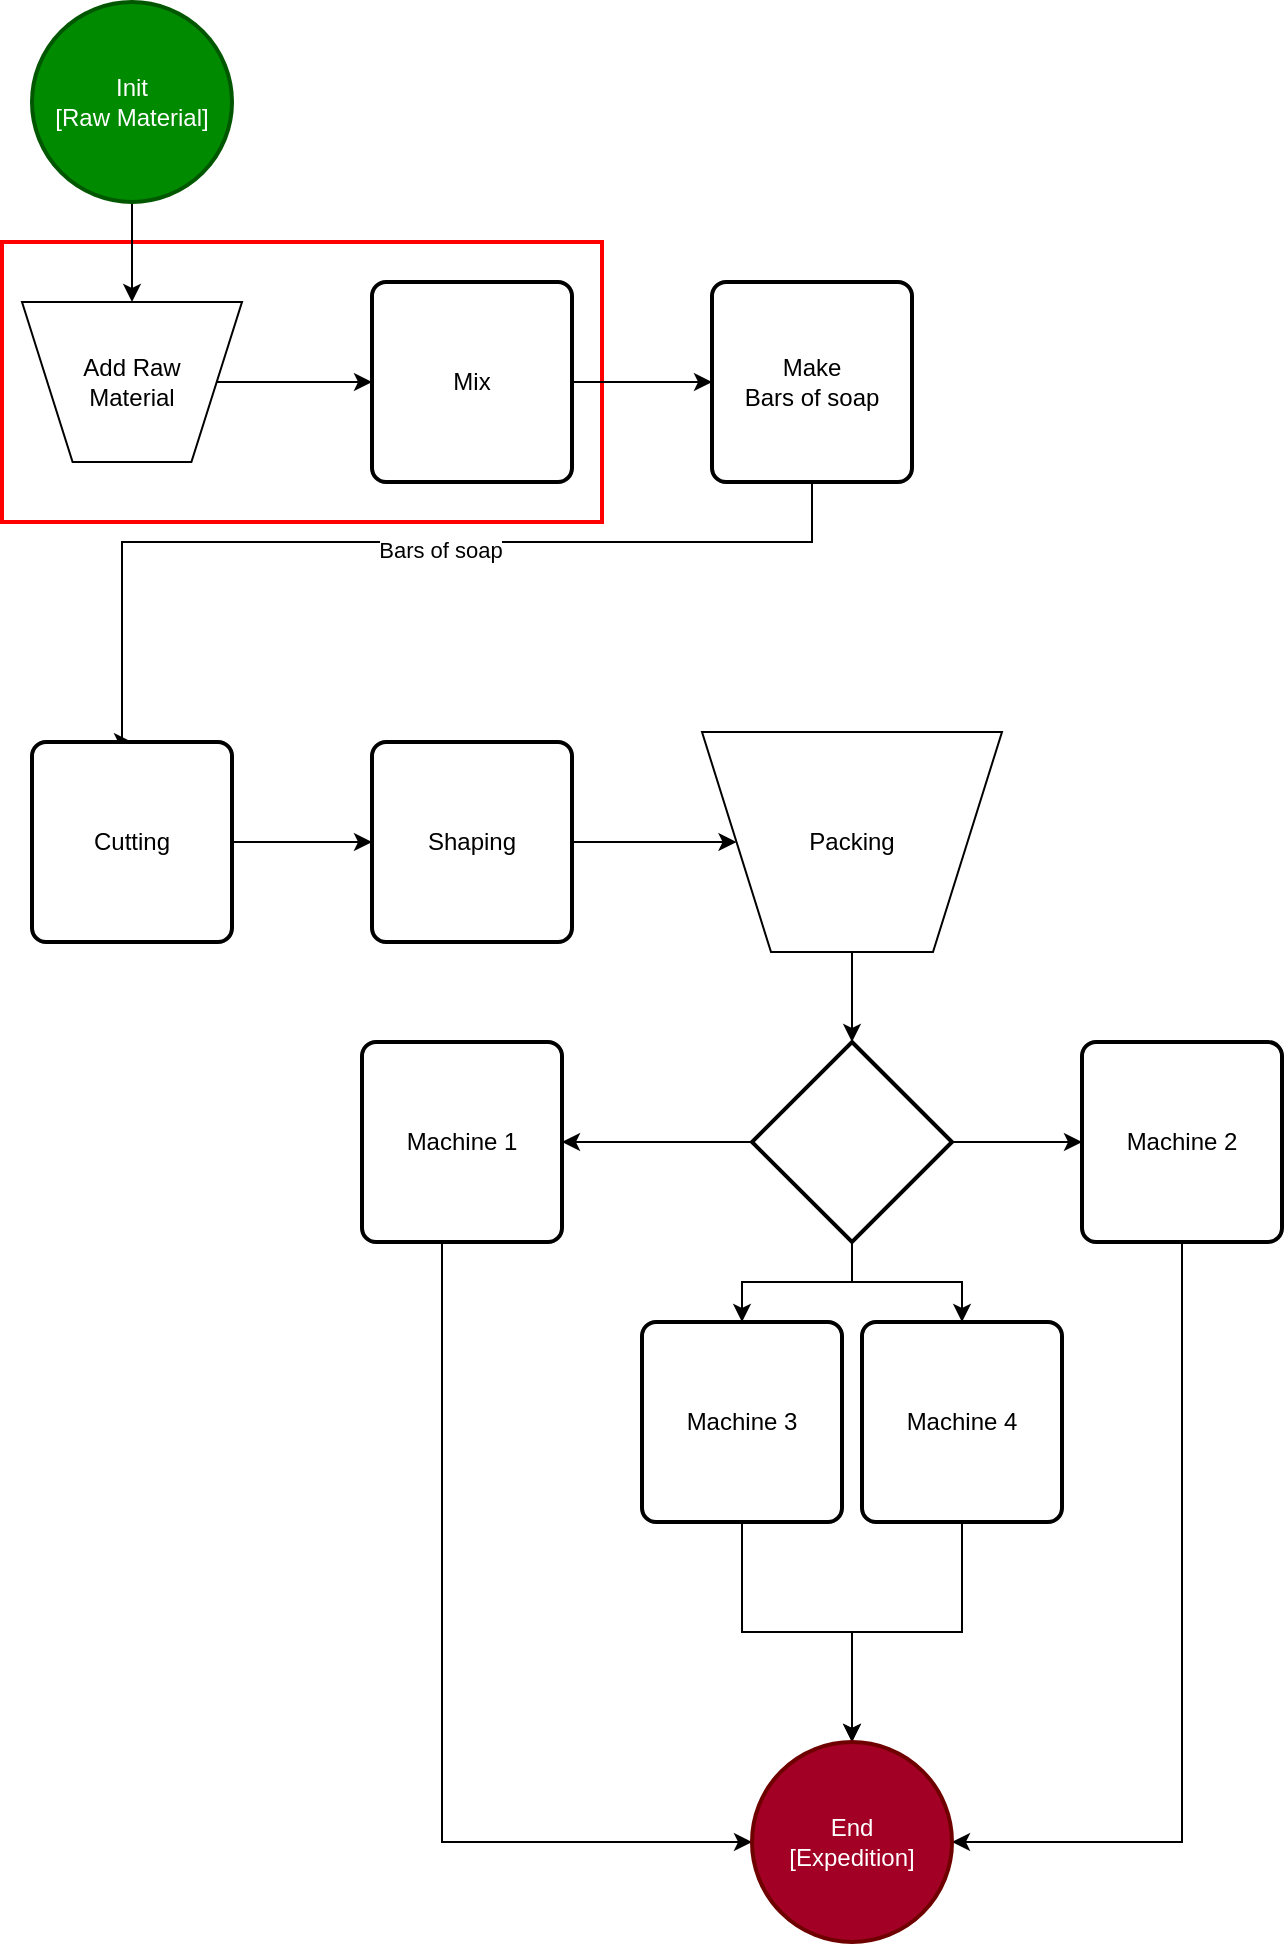 <mxfile version="21.5.0" type="github" pages="3">
  <diagram name="General_Process" id="p2EKBca3jFjb_jPHsvdk">
    <mxGraphModel dx="818" dy="492" grid="1" gridSize="10" guides="1" tooltips="1" connect="1" arrows="1" fold="1" page="1" pageScale="1" pageWidth="827" pageHeight="1169" background="none" math="0" shadow="0">
      <root>
        <mxCell id="0" />
        <mxCell id="1" parent="0" />
        <UserObject label="" link="data:page/id,CJUkQILBHK8X52ML0pvP" id="TeNHjSpSFpWfvlN7LJYt-2">
          <mxCell style="rounded=0;whiteSpace=wrap;html=1;fillColor=none;strokeWidth=2;strokeColor=#FF0000;" vertex="1" parent="1">
            <mxGeometry x="150" y="140" width="300" height="140" as="geometry" />
          </mxCell>
        </UserObject>
        <mxCell id="ktKeQ4ZGZhspn00qjQtq-4" style="edgeStyle=orthogonalEdgeStyle;rounded=0;orthogonalLoop=1;jettySize=auto;html=1;entryX=0.5;entryY=0;entryDx=0;entryDy=0;" parent="1" source="ktKeQ4ZGZhspn00qjQtq-1" target="ktKeQ4ZGZhspn00qjQtq-3" edge="1">
          <mxGeometry relative="1" as="geometry" />
        </mxCell>
        <mxCell id="ktKeQ4ZGZhspn00qjQtq-1" value="Init&lt;br&gt;[Raw Material]" style="strokeWidth=2;html=1;shape=mxgraph.flowchart.start_2;whiteSpace=wrap;fillColor=#008a00;fontColor=#ffffff;strokeColor=#005700;" parent="1" vertex="1">
          <mxGeometry x="165" y="20" width="100" height="100" as="geometry" />
        </mxCell>
        <mxCell id="ktKeQ4ZGZhspn00qjQtq-6" style="edgeStyle=orthogonalEdgeStyle;rounded=0;orthogonalLoop=1;jettySize=auto;html=1;" parent="1" source="ktKeQ4ZGZhspn00qjQtq-3" target="ktKeQ4ZGZhspn00qjQtq-5" edge="1">
          <mxGeometry relative="1" as="geometry" />
        </mxCell>
        <UserObject label="Add Raw&lt;br&gt;Material" id="ktKeQ4ZGZhspn00qjQtq-3">
          <mxCell style="verticalLabelPosition=middle;verticalAlign=middle;html=1;shape=trapezoid;perimeter=trapezoidPerimeter;whiteSpace=wrap;size=0.23;arcSize=10;flipV=1;labelPosition=center;align=center;" parent="1" vertex="1">
            <mxGeometry x="160" y="170" width="110" height="80" as="geometry" />
          </mxCell>
        </UserObject>
        <mxCell id="ktKeQ4ZGZhspn00qjQtq-8" style="edgeStyle=orthogonalEdgeStyle;rounded=0;orthogonalLoop=1;jettySize=auto;html=1;" parent="1" source="ktKeQ4ZGZhspn00qjQtq-5" target="ktKeQ4ZGZhspn00qjQtq-7" edge="1">
          <mxGeometry relative="1" as="geometry" />
        </mxCell>
        <UserObject label="Mix" id="ktKeQ4ZGZhspn00qjQtq-5">
          <mxCell style="rounded=1;whiteSpace=wrap;html=1;absoluteArcSize=1;arcSize=14;strokeWidth=2;" parent="1" vertex="1">
            <mxGeometry x="335" y="160" width="100" height="100" as="geometry" />
          </mxCell>
        </UserObject>
        <mxCell id="ktKeQ4ZGZhspn00qjQtq-10" style="edgeStyle=orthogonalEdgeStyle;rounded=0;orthogonalLoop=1;jettySize=auto;html=1;entryX=0.5;entryY=0;entryDx=0;entryDy=0;" parent="1" source="ktKeQ4ZGZhspn00qjQtq-7" target="ktKeQ4ZGZhspn00qjQtq-9" edge="1">
          <mxGeometry relative="1" as="geometry">
            <Array as="points">
              <mxPoint x="555" y="290" />
              <mxPoint x="210" y="290" />
            </Array>
          </mxGeometry>
        </mxCell>
        <mxCell id="ktKeQ4ZGZhspn00qjQtq-17" value="Bars of soap" style="edgeLabel;html=1;align=center;verticalAlign=middle;resizable=0;points=[];" parent="ktKeQ4ZGZhspn00qjQtq-10" vertex="1" connectable="0">
          <mxGeometry x="-0.099" y="4" relative="1" as="geometry">
            <mxPoint as="offset" />
          </mxGeometry>
        </mxCell>
        <mxCell id="ktKeQ4ZGZhspn00qjQtq-7" value="Make&lt;br&gt;Bars of soap" style="rounded=1;whiteSpace=wrap;html=1;absoluteArcSize=1;arcSize=14;strokeWidth=2;" parent="1" vertex="1">
          <mxGeometry x="505" y="160" width="100" height="100" as="geometry" />
        </mxCell>
        <mxCell id="ktKeQ4ZGZhspn00qjQtq-12" style="edgeStyle=orthogonalEdgeStyle;rounded=0;orthogonalLoop=1;jettySize=auto;html=1;entryX=0;entryY=0.5;entryDx=0;entryDy=0;" parent="1" source="ktKeQ4ZGZhspn00qjQtq-9" target="ktKeQ4ZGZhspn00qjQtq-11" edge="1">
          <mxGeometry relative="1" as="geometry" />
        </mxCell>
        <mxCell id="ktKeQ4ZGZhspn00qjQtq-9" value="Cutting" style="rounded=1;whiteSpace=wrap;html=1;absoluteArcSize=1;arcSize=14;strokeWidth=2;" parent="1" vertex="1">
          <mxGeometry x="165" y="390" width="100" height="100" as="geometry" />
        </mxCell>
        <mxCell id="ktKeQ4ZGZhspn00qjQtq-14" style="edgeStyle=orthogonalEdgeStyle;rounded=0;orthogonalLoop=1;jettySize=auto;html=1;" parent="1" source="ktKeQ4ZGZhspn00qjQtq-11" target="ktKeQ4ZGZhspn00qjQtq-18" edge="1">
          <mxGeometry relative="1" as="geometry">
            <mxPoint x="505" y="440" as="targetPoint" />
          </mxGeometry>
        </mxCell>
        <mxCell id="ktKeQ4ZGZhspn00qjQtq-11" value="Shaping" style="rounded=1;whiteSpace=wrap;html=1;absoluteArcSize=1;arcSize=14;strokeWidth=2;" parent="1" vertex="1">
          <mxGeometry x="335" y="390" width="100" height="100" as="geometry" />
        </mxCell>
        <mxCell id="ktKeQ4ZGZhspn00qjQtq-20" style="edgeStyle=orthogonalEdgeStyle;rounded=0;orthogonalLoop=1;jettySize=auto;html=1;entryX=0.5;entryY=0;entryDx=0;entryDy=0;entryPerimeter=0;" parent="1" source="ktKeQ4ZGZhspn00qjQtq-18" target="ktKeQ4ZGZhspn00qjQtq-19" edge="1">
          <mxGeometry relative="1" as="geometry" />
        </mxCell>
        <mxCell id="ktKeQ4ZGZhspn00qjQtq-18" value="Packing" style="verticalLabelPosition=middle;verticalAlign=middle;html=1;shape=trapezoid;perimeter=trapezoidPerimeter;whiteSpace=wrap;size=0.23;arcSize=10;flipV=1;labelPosition=center;align=center;" parent="1" vertex="1">
          <mxGeometry x="500" y="385" width="150" height="110" as="geometry" />
        </mxCell>
        <mxCell id="ktKeQ4ZGZhspn00qjQtq-22" style="edgeStyle=orthogonalEdgeStyle;rounded=0;orthogonalLoop=1;jettySize=auto;html=1;entryX=1;entryY=0.5;entryDx=0;entryDy=0;" parent="1" source="ktKeQ4ZGZhspn00qjQtq-19" target="ktKeQ4ZGZhspn00qjQtq-21" edge="1">
          <mxGeometry relative="1" as="geometry" />
        </mxCell>
        <mxCell id="ktKeQ4ZGZhspn00qjQtq-27" style="edgeStyle=orthogonalEdgeStyle;rounded=0;orthogonalLoop=1;jettySize=auto;html=1;entryX=0;entryY=0.5;entryDx=0;entryDy=0;" parent="1" source="ktKeQ4ZGZhspn00qjQtq-19" target="ktKeQ4ZGZhspn00qjQtq-26" edge="1">
          <mxGeometry relative="1" as="geometry" />
        </mxCell>
        <mxCell id="ktKeQ4ZGZhspn00qjQtq-32" style="edgeStyle=orthogonalEdgeStyle;rounded=0;orthogonalLoop=1;jettySize=auto;html=1;entryX=0.5;entryY=0;entryDx=0;entryDy=0;" parent="1" source="ktKeQ4ZGZhspn00qjQtq-19" target="ktKeQ4ZGZhspn00qjQtq-23" edge="1">
          <mxGeometry relative="1" as="geometry" />
        </mxCell>
        <mxCell id="ktKeQ4ZGZhspn00qjQtq-33" style="edgeStyle=orthogonalEdgeStyle;rounded=0;orthogonalLoop=1;jettySize=auto;html=1;entryX=0.5;entryY=0;entryDx=0;entryDy=0;" parent="1" source="ktKeQ4ZGZhspn00qjQtq-19" target="ktKeQ4ZGZhspn00qjQtq-28" edge="1">
          <mxGeometry relative="1" as="geometry" />
        </mxCell>
        <mxCell id="ktKeQ4ZGZhspn00qjQtq-19" value="" style="strokeWidth=2;html=1;shape=mxgraph.flowchart.decision;whiteSpace=wrap;" parent="1" vertex="1">
          <mxGeometry x="525" y="540" width="100" height="100" as="geometry" />
        </mxCell>
        <mxCell id="ktKeQ4ZGZhspn00qjQtq-36" style="edgeStyle=orthogonalEdgeStyle;rounded=0;orthogonalLoop=1;jettySize=auto;html=1;entryX=0;entryY=0.5;entryDx=0;entryDy=0;entryPerimeter=0;" parent="1" source="ktKeQ4ZGZhspn00qjQtq-21" target="ktKeQ4ZGZhspn00qjQtq-34" edge="1">
          <mxGeometry relative="1" as="geometry">
            <Array as="points">
              <mxPoint x="370" y="940" />
            </Array>
          </mxGeometry>
        </mxCell>
        <mxCell id="ktKeQ4ZGZhspn00qjQtq-21" value="Machine 1" style="rounded=1;whiteSpace=wrap;html=1;absoluteArcSize=1;arcSize=14;strokeWidth=2;" parent="1" vertex="1">
          <mxGeometry x="330" y="540" width="100" height="100" as="geometry" />
        </mxCell>
        <mxCell id="ktKeQ4ZGZhspn00qjQtq-37" style="edgeStyle=orthogonalEdgeStyle;rounded=0;orthogonalLoop=1;jettySize=auto;html=1;entryX=0.5;entryY=0;entryDx=0;entryDy=0;entryPerimeter=0;" parent="1" source="ktKeQ4ZGZhspn00qjQtq-23" target="ktKeQ4ZGZhspn00qjQtq-34" edge="1">
          <mxGeometry relative="1" as="geometry" />
        </mxCell>
        <mxCell id="ktKeQ4ZGZhspn00qjQtq-23" value="Machine 3" style="rounded=1;whiteSpace=wrap;html=1;absoluteArcSize=1;arcSize=14;strokeWidth=2;" parent="1" vertex="1">
          <mxGeometry x="470" y="680" width="100" height="100" as="geometry" />
        </mxCell>
        <mxCell id="ktKeQ4ZGZhspn00qjQtq-39" style="edgeStyle=orthogonalEdgeStyle;rounded=0;orthogonalLoop=1;jettySize=auto;html=1;entryX=1;entryY=0.5;entryDx=0;entryDy=0;entryPerimeter=0;" parent="1" source="ktKeQ4ZGZhspn00qjQtq-26" target="ktKeQ4ZGZhspn00qjQtq-34" edge="1">
          <mxGeometry relative="1" as="geometry">
            <Array as="points">
              <mxPoint x="740" y="940" />
            </Array>
          </mxGeometry>
        </mxCell>
        <mxCell id="ktKeQ4ZGZhspn00qjQtq-26" value="Machine 2" style="rounded=1;whiteSpace=wrap;html=1;absoluteArcSize=1;arcSize=14;strokeWidth=2;" parent="1" vertex="1">
          <mxGeometry x="690" y="540" width="100" height="100" as="geometry" />
        </mxCell>
        <mxCell id="ktKeQ4ZGZhspn00qjQtq-38" style="edgeStyle=orthogonalEdgeStyle;rounded=0;orthogonalLoop=1;jettySize=auto;html=1;entryX=0.5;entryY=0;entryDx=0;entryDy=0;entryPerimeter=0;" parent="1" source="ktKeQ4ZGZhspn00qjQtq-28" target="ktKeQ4ZGZhspn00qjQtq-34" edge="1">
          <mxGeometry relative="1" as="geometry" />
        </mxCell>
        <mxCell id="ktKeQ4ZGZhspn00qjQtq-28" value="Machine 4" style="rounded=1;whiteSpace=wrap;html=1;absoluteArcSize=1;arcSize=14;strokeWidth=2;" parent="1" vertex="1">
          <mxGeometry x="580" y="680" width="100" height="100" as="geometry" />
        </mxCell>
        <mxCell id="ktKeQ4ZGZhspn00qjQtq-34" value="End&lt;br&gt;[Expedition]" style="strokeWidth=2;html=1;shape=mxgraph.flowchart.start_2;whiteSpace=wrap;fillColor=#a20025;fontColor=#ffffff;strokeColor=#6F0000;" parent="1" vertex="1">
          <mxGeometry x="525" y="890" width="100" height="100" as="geometry" />
        </mxCell>
      </root>
    </mxGraphModel>
  </diagram>
  <diagram id="CJUkQILBHK8X52ML0pvP" name="Mixture_Process">
    <mxGraphModel dx="1487" dy="895" grid="1" gridSize="10" guides="1" tooltips="1" connect="1" arrows="1" fold="1" page="1" pageScale="1" pageWidth="827" pageHeight="1169" math="0" shadow="0">
      <root>
        <mxCell id="0" />
        <mxCell id="1" parent="0" />
        <mxCell id="FA6c01G_2bpZhygZwHf4-97" style="edgeStyle=orthogonalEdgeStyle;rounded=0;orthogonalLoop=1;jettySize=auto;html=1;entryX=0;entryY=0.5;entryDx=0;entryDy=0;" edge="1" parent="1" source="FA6c01G_2bpZhygZwHf4-1" target="FA6c01G_2bpZhygZwHf4-80">
          <mxGeometry relative="1" as="geometry" />
        </mxCell>
        <mxCell id="FA6c01G_2bpZhygZwHf4-1" value="Init&lt;br&gt;[Raw Material]" style="strokeWidth=2;html=1;shape=mxgraph.flowchart.start_2;whiteSpace=wrap;fillColor=#008a00;fontColor=#ffffff;strokeColor=#005700;" vertex="1" parent="1">
          <mxGeometry x="30" y="103.75" width="100" height="100" as="geometry" />
        </mxCell>
        <mxCell id="FA6c01G_2bpZhygZwHf4-90" style="edgeStyle=orthogonalEdgeStyle;rounded=0;orthogonalLoop=1;jettySize=auto;html=1;entryX=0.5;entryY=0;entryDx=0;entryDy=0;entryPerimeter=0;" edge="1" parent="1" source="FA6c01G_2bpZhygZwHf4-7" target="FA6c01G_2bpZhygZwHf4-19">
          <mxGeometry relative="1" as="geometry" />
        </mxCell>
        <mxCell id="FA6c01G_2bpZhygZwHf4-7" value="Base" style="rounded=1;whiteSpace=wrap;html=1;absoluteArcSize=1;arcSize=14;strokeWidth=2;" vertex="1" parent="1">
          <mxGeometry x="380" y="20" width="100" height="100" as="geometry" />
        </mxCell>
        <mxCell id="FA6c01G_2bpZhygZwHf4-92" style="edgeStyle=orthogonalEdgeStyle;rounded=0;orthogonalLoop=1;jettySize=auto;html=1;entryX=0;entryY=0.5;entryDx=0;entryDy=0;entryPerimeter=0;" edge="1" parent="1" source="FA6c01G_2bpZhygZwHf4-10" target="FA6c01G_2bpZhygZwHf4-19">
          <mxGeometry relative="1" as="geometry" />
        </mxCell>
        <mxCell id="FA6c01G_2bpZhygZwHf4-10" value="perfum" style="rounded=1;whiteSpace=wrap;html=1;absoluteArcSize=1;arcSize=14;strokeWidth=2;" vertex="1" parent="1">
          <mxGeometry x="380" y="250" width="100" height="100" as="geometry" />
        </mxCell>
        <mxCell id="FA6c01G_2bpZhygZwHf4-91" style="edgeStyle=orthogonalEdgeStyle;rounded=0;orthogonalLoop=1;jettySize=auto;html=1;entryX=0;entryY=0.5;entryDx=0;entryDy=0;entryPerimeter=0;" edge="1" parent="1" source="FA6c01G_2bpZhygZwHf4-11" target="FA6c01G_2bpZhygZwHf4-19">
          <mxGeometry relative="1" as="geometry" />
        </mxCell>
        <mxCell id="FA6c01G_2bpZhygZwHf4-11" value="Colorant" style="rounded=1;whiteSpace=wrap;html=1;absoluteArcSize=1;arcSize=14;strokeWidth=2;" vertex="1" parent="1">
          <mxGeometry x="380" y="140" width="100" height="100" as="geometry" />
        </mxCell>
        <mxCell id="FA6c01G_2bpZhygZwHf4-99" value="" style="edgeStyle=orthogonalEdgeStyle;rounded=0;orthogonalLoop=1;jettySize=auto;html=1;" edge="1" parent="1" source="FA6c01G_2bpZhygZwHf4-19" target="FA6c01G_2bpZhygZwHf4-33">
          <mxGeometry relative="1" as="geometry" />
        </mxCell>
        <mxCell id="FA6c01G_2bpZhygZwHf4-19" value="" style="verticalLabelPosition=bottom;verticalAlign=top;html=1;shape=mxgraph.flowchart.or;" vertex="1" parent="1">
          <mxGeometry x="575.5" y="220" width="49" height="45" as="geometry" />
        </mxCell>
        <mxCell id="FA6c01G_2bpZhygZwHf4-37" style="edgeStyle=orthogonalEdgeStyle;rounded=0;orthogonalLoop=1;jettySize=auto;html=1;entryX=0.5;entryY=0;entryDx=0;entryDy=0;" edge="1" parent="1" source="FA6c01G_2bpZhygZwHf4-33" target="FA6c01G_2bpZhygZwHf4-35">
          <mxGeometry relative="1" as="geometry" />
        </mxCell>
        <mxCell id="FA6c01G_2bpZhygZwHf4-33" value="Blend" style="rounded=1;whiteSpace=wrap;html=1;absoluteArcSize=1;arcSize=14;strokeWidth=2;" vertex="1" parent="1">
          <mxGeometry x="550" y="292.5" width="100" height="100" as="geometry" />
        </mxCell>
        <mxCell id="FA6c01G_2bpZhygZwHf4-45" style="edgeStyle=orthogonalEdgeStyle;rounded=0;orthogonalLoop=1;jettySize=auto;html=1;entryX=0.5;entryY=0;entryDx=0;entryDy=0;" edge="1" parent="1" source="FA6c01G_2bpZhygZwHf4-35" target="FA6c01G_2bpZhygZwHf4-44">
          <mxGeometry relative="1" as="geometry" />
        </mxCell>
        <mxCell id="FA6c01G_2bpZhygZwHf4-35" value="Dry Mixture" style="rounded=1;whiteSpace=wrap;html=1;absoluteArcSize=1;arcSize=14;strokeWidth=2;" vertex="1" parent="1">
          <mxGeometry x="550" y="460" width="100" height="100" as="geometry" />
        </mxCell>
        <mxCell id="FA6c01G_2bpZhygZwHf4-76" style="edgeStyle=orthogonalEdgeStyle;rounded=0;orthogonalLoop=1;jettySize=auto;html=1;entryX=0.5;entryY=0;entryDx=0;entryDy=0;entryPerimeter=0;" edge="1" parent="1" source="FA6c01G_2bpZhygZwHf4-38" target="FA6c01G_2bpZhygZwHf4-40">
          <mxGeometry relative="1" as="geometry" />
        </mxCell>
        <mxCell id="FA6c01G_2bpZhygZwHf4-38" value="Water" style="rounded=1;whiteSpace=wrap;html=1;absoluteArcSize=1;arcSize=14;strokeWidth=2;" vertex="1" parent="1">
          <mxGeometry x="300" y="392.5" width="100" height="100" as="geometry" />
        </mxCell>
        <mxCell id="FA6c01G_2bpZhygZwHf4-77" style="edgeStyle=orthogonalEdgeStyle;rounded=0;orthogonalLoop=1;jettySize=auto;html=1;entryX=0.5;entryY=1;entryDx=0;entryDy=0;entryPerimeter=0;" edge="1" parent="1" source="FA6c01G_2bpZhygZwHf4-39" target="FA6c01G_2bpZhygZwHf4-40">
          <mxGeometry relative="1" as="geometry" />
        </mxCell>
        <mxCell id="FA6c01G_2bpZhygZwHf4-39" value="Heat" style="rounded=1;whiteSpace=wrap;html=1;absoluteArcSize=1;arcSize=14;strokeWidth=2;" vertex="1" parent="1">
          <mxGeometry x="300" y="510" width="100" height="100" as="geometry" />
        </mxCell>
        <mxCell id="FA6c01G_2bpZhygZwHf4-78" style="edgeStyle=orthogonalEdgeStyle;rounded=0;orthogonalLoop=1;jettySize=auto;html=1;" edge="1" parent="1" source="FA6c01G_2bpZhygZwHf4-40" target="FA6c01G_2bpZhygZwHf4-35">
          <mxGeometry relative="1" as="geometry" />
        </mxCell>
        <mxCell id="FA6c01G_2bpZhygZwHf4-40" value="" style="verticalLabelPosition=bottom;verticalAlign=top;html=1;shape=mxgraph.flowchart.or;" vertex="1" parent="1">
          <mxGeometry x="450" y="487.5" width="50" height="45" as="geometry" />
        </mxCell>
        <mxCell id="FA6c01G_2bpZhygZwHf4-50" value="" style="edgeStyle=orthogonalEdgeStyle;rounded=0;orthogonalLoop=1;jettySize=auto;html=1;" edge="1" parent="1" source="FA6c01G_2bpZhygZwHf4-44" target="FA6c01G_2bpZhygZwHf4-48">
          <mxGeometry relative="1" as="geometry" />
        </mxCell>
        <mxCell id="FA6c01G_2bpZhygZwHf4-44" value="Soap Paste" style="rounded=1;whiteSpace=wrap;html=1;absoluteArcSize=1;arcSize=14;strokeWidth=2;" vertex="1" parent="1">
          <mxGeometry x="550" y="702.5" width="100" height="100" as="geometry" />
        </mxCell>
        <mxCell id="FA6c01G_2bpZhygZwHf4-47" style="edgeStyle=orthogonalEdgeStyle;rounded=0;orthogonalLoop=1;jettySize=auto;html=1;entryX=0.5;entryY=1;entryDx=0;entryDy=0;" edge="1" parent="1" source="FA6c01G_2bpZhygZwHf4-46" target="FA6c01G_2bpZhygZwHf4-44">
          <mxGeometry relative="1" as="geometry" />
        </mxCell>
        <mxCell id="FA6c01G_2bpZhygZwHf4-46" value="Quality&lt;br&gt;Assurance" style="rounded=1;whiteSpace=wrap;html=1;absoluteArcSize=1;arcSize=14;strokeWidth=2;" vertex="1" parent="1">
          <mxGeometry x="550" y="852.5" width="100" height="100" as="geometry" />
        </mxCell>
        <mxCell id="FA6c01G_2bpZhygZwHf4-52" value="Yes" style="edgeStyle=orthogonalEdgeStyle;rounded=0;orthogonalLoop=1;jettySize=auto;html=1;" edge="1" parent="1" source="FA6c01G_2bpZhygZwHf4-48" target="FA6c01G_2bpZhygZwHf4-51">
          <mxGeometry relative="1" as="geometry" />
        </mxCell>
        <mxCell id="FA6c01G_2bpZhygZwHf4-55" value="No" style="edgeStyle=orthogonalEdgeStyle;rounded=0;orthogonalLoop=1;jettySize=auto;html=1;" edge="1" parent="1" source="FA6c01G_2bpZhygZwHf4-48" target="FA6c01G_2bpZhygZwHf4-54">
          <mxGeometry relative="1" as="geometry" />
        </mxCell>
        <mxCell id="FA6c01G_2bpZhygZwHf4-48" value="Approved?" style="strokeWidth=2;html=1;shape=mxgraph.flowchart.decision;whiteSpace=wrap;" vertex="1" parent="1">
          <mxGeometry x="360" y="702.5" width="100" height="100" as="geometry" />
        </mxCell>
        <mxCell id="FA6c01G_2bpZhygZwHf4-73" style="edgeStyle=orthogonalEdgeStyle;rounded=0;orthogonalLoop=1;jettySize=auto;html=1;entryX=1;entryY=0.5;entryDx=0;entryDy=0;entryPerimeter=0;" edge="1" parent="1" source="FA6c01G_2bpZhygZwHf4-51" target="FA6c01G_2bpZhygZwHf4-72">
          <mxGeometry relative="1" as="geometry" />
        </mxCell>
        <mxCell id="FA6c01G_2bpZhygZwHf4-84" value="" style="edgeStyle=orthogonalEdgeStyle;rounded=0;orthogonalLoop=1;jettySize=auto;html=1;entryX=0.5;entryY=0;entryDx=0;entryDy=0;" edge="1" parent="1" source="FA6c01G_2bpZhygZwHf4-51" target="FA6c01G_2bpZhygZwHf4-81">
          <mxGeometry relative="1" as="geometry" />
        </mxCell>
        <mxCell id="FA6c01G_2bpZhygZwHf4-51" value="Unload" style="rounded=1;whiteSpace=wrap;html=1;absoluteArcSize=1;arcSize=14;strokeWidth=2;" vertex="1" parent="1">
          <mxGeometry x="360" y="862.5" width="100" height="100" as="geometry" />
        </mxCell>
        <mxCell id="FA6c01G_2bpZhygZwHf4-79" style="edgeStyle=orthogonalEdgeStyle;rounded=0;orthogonalLoop=1;jettySize=auto;html=1;entryX=0;entryY=0.5;entryDx=0;entryDy=0;" edge="1" parent="1" source="FA6c01G_2bpZhygZwHf4-54" target="FA6c01G_2bpZhygZwHf4-38">
          <mxGeometry relative="1" as="geometry">
            <Array as="points">
              <mxPoint x="240" y="443" />
            </Array>
          </mxGeometry>
        </mxCell>
        <mxCell id="FA6c01G_2bpZhygZwHf4-103" style="edgeStyle=orthogonalEdgeStyle;rounded=0;orthogonalLoop=1;jettySize=auto;html=1;exitX=0;exitY=0.5;exitDx=0;exitDy=0;exitPerimeter=0;entryX=0.25;entryY=1;entryDx=0;entryDy=0;" edge="1" parent="1" source="FA6c01G_2bpZhygZwHf4-54" target="FA6c01G_2bpZhygZwHf4-80">
          <mxGeometry relative="1" as="geometry">
            <mxPoint x="210" y="200" as="targetPoint" />
          </mxGeometry>
        </mxCell>
        <mxCell id="FA6c01G_2bpZhygZwHf4-54" value="Lack of" style="strokeWidth=2;html=1;shape=mxgraph.flowchart.decision;whiteSpace=wrap;" vertex="1" parent="1">
          <mxGeometry x="190" y="702.5" width="100" height="100" as="geometry" />
        </mxCell>
        <mxCell id="FA6c01G_2bpZhygZwHf4-72" value="End&lt;br&gt;[Extrusion]" style="strokeWidth=2;html=1;shape=mxgraph.flowchart.start_2;whiteSpace=wrap;fillColor=#a20025;fontColor=#ffffff;strokeColor=#6F0000;" vertex="1" parent="1">
          <mxGeometry x="80" y="862.5" width="100" height="100" as="geometry" />
        </mxCell>
        <mxCell id="FA6c01G_2bpZhygZwHf4-93" style="edgeStyle=orthogonalEdgeStyle;rounded=0;orthogonalLoop=1;jettySize=auto;html=1;entryX=0;entryY=0.5;entryDx=0;entryDy=0;" edge="1" parent="1" source="FA6c01G_2bpZhygZwHf4-80" target="FA6c01G_2bpZhygZwHf4-7">
          <mxGeometry relative="1" as="geometry">
            <Array as="points">
              <mxPoint x="240" y="70" />
            </Array>
          </mxGeometry>
        </mxCell>
        <mxCell id="FA6c01G_2bpZhygZwHf4-95" style="edgeStyle=orthogonalEdgeStyle;rounded=0;orthogonalLoop=1;jettySize=auto;html=1;entryX=0;entryY=0.5;entryDx=0;entryDy=0;" edge="1" parent="1" source="FA6c01G_2bpZhygZwHf4-80" target="FA6c01G_2bpZhygZwHf4-10">
          <mxGeometry relative="1" as="geometry">
            <Array as="points">
              <mxPoint x="270" y="300" />
            </Array>
          </mxGeometry>
        </mxCell>
        <mxCell id="FA6c01G_2bpZhygZwHf4-96" style="edgeStyle=orthogonalEdgeStyle;rounded=0;orthogonalLoop=1;jettySize=auto;html=1;entryX=0;entryY=0.5;entryDx=0;entryDy=0;" edge="1" parent="1" source="FA6c01G_2bpZhygZwHf4-80" target="FA6c01G_2bpZhygZwHf4-11">
          <mxGeometry relative="1" as="geometry" />
        </mxCell>
        <mxCell id="FA6c01G_2bpZhygZwHf4-80" value="Picking and&lt;br&gt;Transporting" style="verticalLabelPosition=middle;verticalAlign=middle;html=1;shape=trapezoid;perimeter=trapezoidPerimeter;whiteSpace=wrap;size=0.23;arcSize=10;flipV=1;labelPosition=center;align=center;" vertex="1" parent="1">
          <mxGeometry x="160" y="100" width="140" height="87.5" as="geometry" />
        </mxCell>
        <mxCell id="FA6c01G_2bpZhygZwHf4-83" style="edgeStyle=orthogonalEdgeStyle;rounded=0;orthogonalLoop=1;jettySize=auto;html=1;entryX=1;entryY=0.5;entryDx=0;entryDy=0;entryPerimeter=0;" edge="1" parent="1" source="FA6c01G_2bpZhygZwHf4-81" target="FA6c01G_2bpZhygZwHf4-82">
          <mxGeometry relative="1" as="geometry" />
        </mxCell>
        <mxCell id="FA6c01G_2bpZhygZwHf4-85" value="Leftovers" style="edgeLabel;html=1;align=center;verticalAlign=middle;resizable=0;points=[];" vertex="1" connectable="0" parent="FA6c01G_2bpZhygZwHf4-83">
          <mxGeometry x="-0.288" y="2" relative="1" as="geometry">
            <mxPoint as="offset" />
          </mxGeometry>
        </mxCell>
        <mxCell id="FA6c01G_2bpZhygZwHf4-81" value="Cleaning&lt;br&gt;[Blend machine]" style="rounded=1;whiteSpace=wrap;html=1;absoluteArcSize=1;arcSize=14;strokeWidth=2;" vertex="1" parent="1">
          <mxGeometry x="360" y="1010" width="100" height="100" as="geometry" />
        </mxCell>
        <mxCell id="FA6c01G_2bpZhygZwHf4-82" value="Residue&lt;br&gt;Keeper" style="strokeWidth=2;html=1;shape=mxgraph.flowchart.start_2;whiteSpace=wrap;fillColor=#a20025;fontColor=#ffffff;strokeColor=#6F0000;" vertex="1" parent="1">
          <mxGeometry x="80" y="1010" width="100" height="100" as="geometry" />
        </mxCell>
      </root>
    </mxGraphModel>
  </diagram>
  <diagram id="wQ0uyjCD2YMUPdEgQwBp" name="Página-3">
    <mxGraphModel dx="818" dy="492" grid="1" gridSize="10" guides="1" tooltips="1" connect="1" arrows="1" fold="1" page="1" pageScale="1" pageWidth="827" pageHeight="1169" math="0" shadow="0">
      <root>
        <mxCell id="0" />
        <mxCell id="1" parent="0" />
      </root>
    </mxGraphModel>
  </diagram>
</mxfile>
